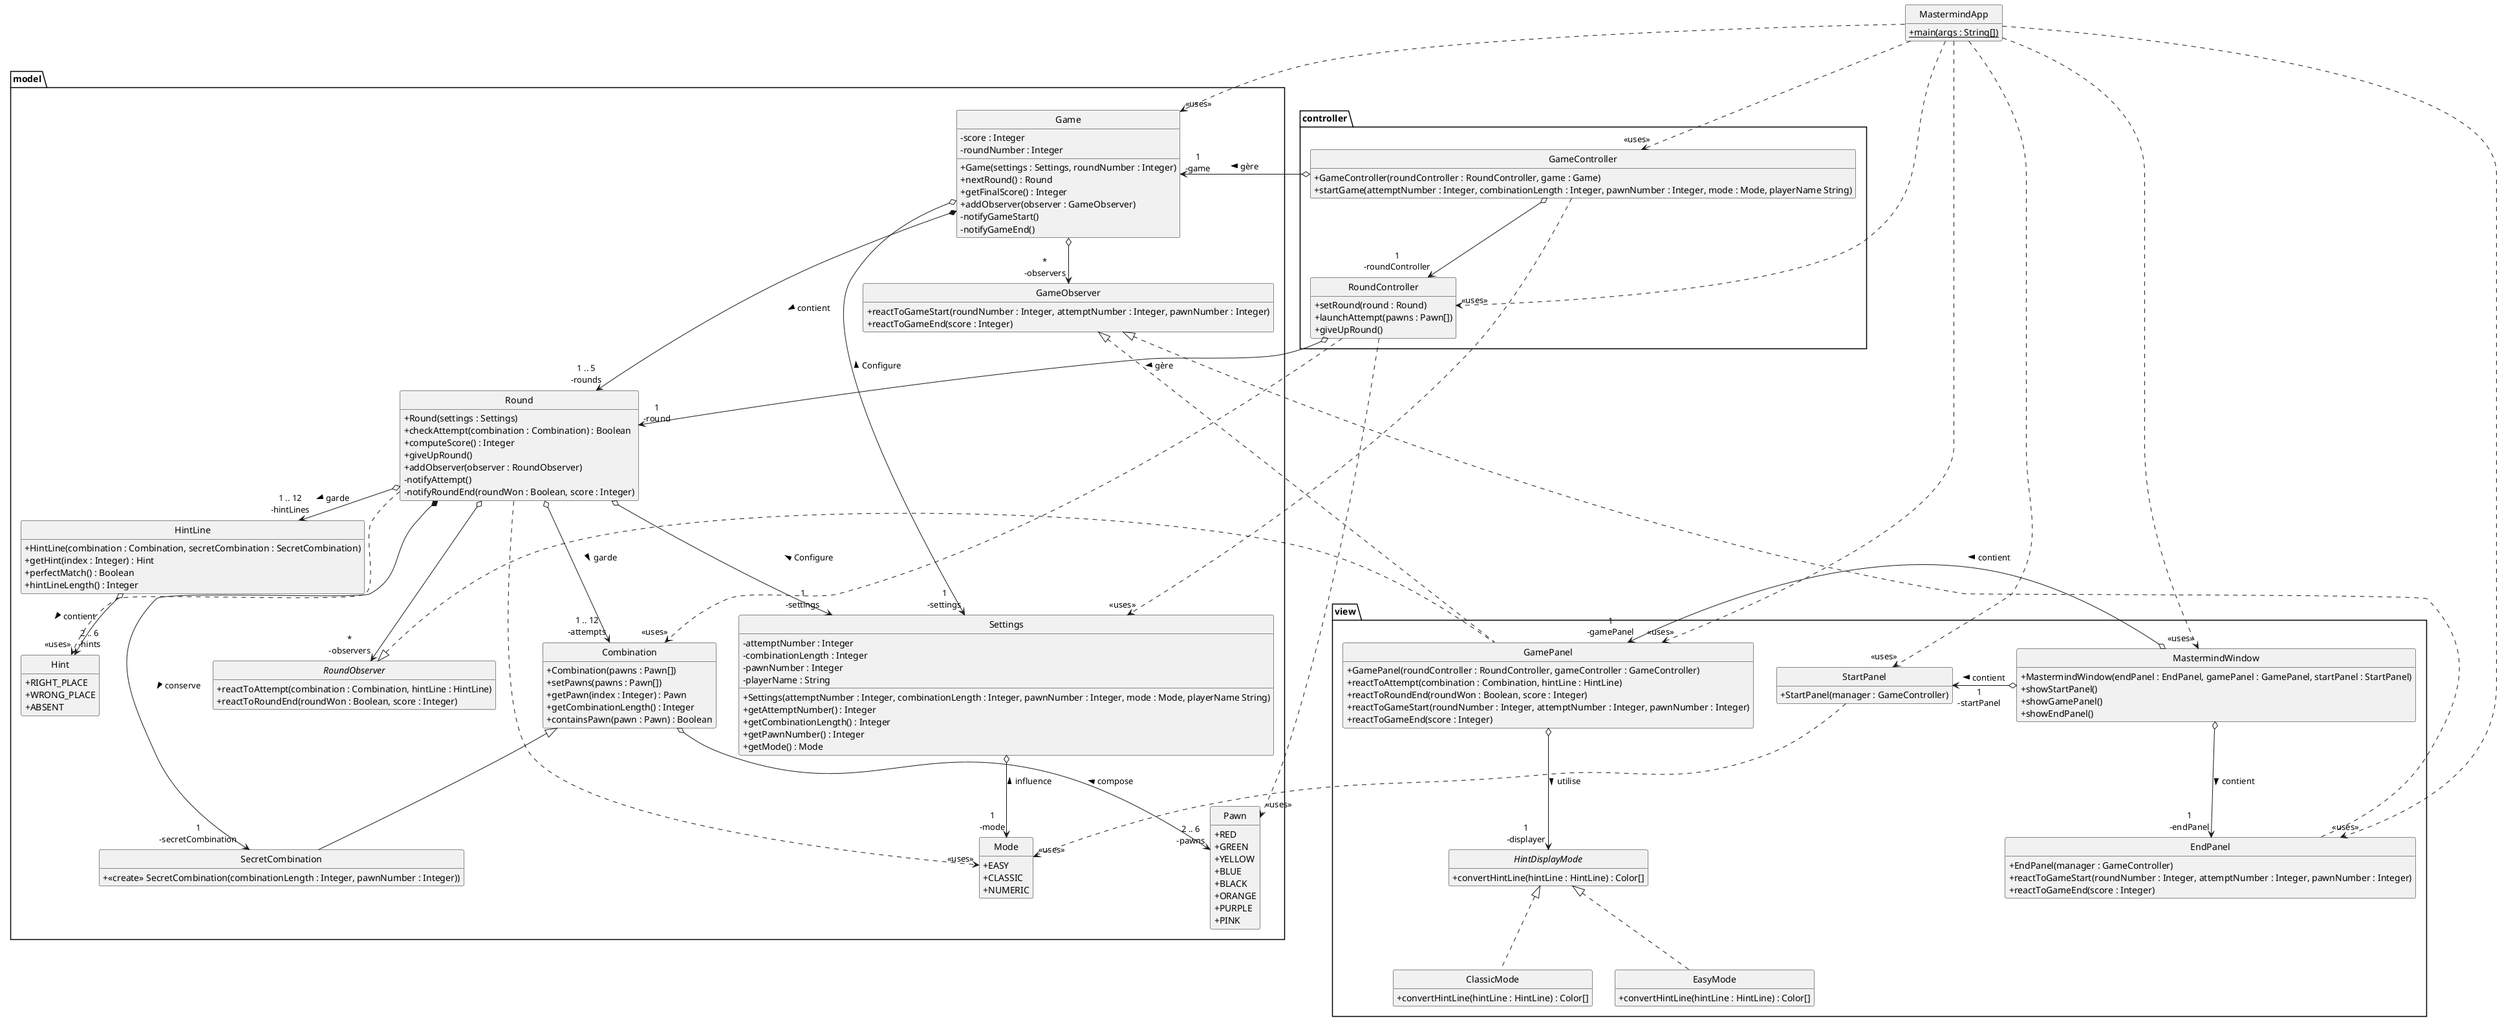 @startuml
skinparam style strictuml
skinparam classAttributeIconSize 0
hide enum methods
hide empty members

interface view.HintDisplayMode {
    + convertHintLine(hintLine : HintLine) : Color[]
}

class view.ClassicMode implements view.HintDisplayMode {
    + convertHintLine(hintLine : HintLine) : Color[]
}

class view.EasyMode implements view.HintDisplayMode {
    + convertHintLine(hintLine : HintLine) : Color[]
}

enum model.Mode {
    + EASY
    + CLASSIC
    + NUMERIC
}

class controller.GameController {
    + GameController(roundController : RoundController, game : Game)
    + startGame(attemptNumber : Integer, combinationLength : Integer, pawnNumber : Integer, mode : Mode, playerName String)
}

class controller.RoundController {
    + setRound(round : Round)
    + launchAttempt(pawns : Pawn[])
    + giveUpRound()
}

class view.GamePanel implements model.RoundObserver, model.GameObserver{
    + GamePanel(roundController : RoundController, gameController : GameController)
    + reactToAttempt(combination : Combination, hintLine : HintLine)
    + reactToRoundEnd(roundWon : Boolean, score : Integer)
    + reactToGameStart(roundNumber : Integer, attemptNumber : Integer, pawnNumber : Integer)
    + reactToGameEnd(score : Integer)
}

class view.StartPanel {
    + StartPanel(manager : GameController)
}

class view.EndPanel implements model.GameObserver {
    + EndPanel(manager : GameController)
    + reactToGameStart(roundNumber : Integer, attemptNumber : Integer, pawnNumber : Integer)
    + reactToGameEnd(score : Integer)
}

interface model.RoundObserver {
    + reactToAttempt(combination : Combination, hintLine : HintLine)
    + reactToRoundEnd(roundWon : Boolean, score : Integer)
}

enum model.Pawn {
    + RED
    + GREEN
    + YELLOW
    + BLUE
    + BLACK
    + ORANGE
    + PURPLE
    + PINK
}

class model.Round {
    + Round(settings : Settings)
    + checkAttempt(combination : Combination) : Boolean
    + computeScore() : Integer
    + giveUpRound()
    + addObserver(observer : RoundObserver)
    - notifyAttempt()
    - notifyRoundEnd(roundWon : Boolean, score : Integer)
}

class model.Settings {
    + Settings(attemptNumber : Integer, combinationLength : Integer, pawnNumber : Integer, mode : Mode, playerName String)
    - attemptNumber : Integer
    - combinationLength : Integer
    - pawnNumber : Integer
    - playerName : String
    + getAttemptNumber() : Integer
    + getCombinationLength() : Integer
    + getPawnNumber() : Integer
    + getMode() : Mode
}

class model.SecretCombination extends model.Combination{
    + <<create>> SecretCombination(combinationLength : Integer, pawnNumber : Integer))
}

class model.Combination {
    + Combination(pawns : Pawn[])
    + setPawns(pawns : Pawn[])
    + getPawn(index : Integer) : Pawn
    + getCombinationLength() : Integer
    + containsPawn(pawn : Pawn) : Boolean
}

class model.HintLine {
    + HintLine(combination : Combination, secretCombination : SecretCombination)
    + getHint(index : Integer) : Hint
    + perfectMatch() : Boolean
    + hintLineLength() : Integer
}

class model.Game {
    - score : Integer
    - roundNumber : Integer
    + Game(settings : Settings, roundNumber : Integer)
    + nextRound() : Round
    + getFinalScore() : Integer
    + addObserver(observer : GameObserver)
    - notifyGameStart()
    - notifyGameEnd()
}

enum model.Hint {
    + RIGHT_PLACE
    + WRONG_PLACE
    + ABSENT
}

class model.GameObserver {
    + reactToGameStart(roundNumber : Integer, attemptNumber : Integer, pawnNumber : Integer)
    + reactToGameEnd(score : Integer)
}

class view.MastermindWindow {
    + MastermindWindow(endPanel : EndPanel, gamePanel : GamePanel, startPanel : StartPanel)
    + showStartPanel()
    + showGamePanel()
    + showEndPanel()
}

class MastermindApp {
    + {static} main(args : String[])
}

model.Game o--> "1\n-settings" model.Settings : Configure <
model.Game *---> "1 .. 5\n-rounds" model.Round : contient >
model.Game o--> "*\n-observers" model.GameObserver
model.Round o--> "1\n-settings" model.Settings : Configure <
model.Round *--> "1\n-secretCombination" model.SecretCombination : conserve >
model.Round o--> "1 .. 12\n-attempts" model.Combination : garde >
model.Round o-> "1 .. 12\n-hintLines" model.HintLine : > garde
model.Round ..> "<<uses>>" model.Hint
model.Round ..> "<<uses>>" model.Mode
model.Round o--> "*\n-observers" model.RoundObserver
model.Settings o--> "1\n-mode" model.Mode : influence <
model.HintLine o-> "2 .. 6\n-hints" model.Hint : contient >
model.Combination o--> "2 .. 6\n-pawns" model.Pawn : compose <

controller.GameController ..> "<<uses>>" model.Settings
controller.GameController o--> "1\n-roundController" controller.RoundController
controller.GameController o-> "1\n-game" model.Game : gère >
controller.RoundController o-> "1\n-round" model.Round : gère >
controller.RoundController ..> "<<uses>>" model.Combination
controller.RoundController ..> "<<uses>>" model.Pawn

view.GamePanel o--> "1\n-displayer" view.HintDisplayMode : utilise >
view.MastermindWindow o-> "1\n-gamePanel" view.GamePanel : contient >
view.MastermindWindow o-> "1\n-startPanel" view.StartPanel : contient >
view.MastermindWindow o--> "1\n-endPanel" view.EndPanel : contient >
view.StartPanel ..> "<<uses>>" model.Mode

MastermindApp ..> "<<uses>>" view.MastermindWindow
MastermindApp ..> "<<uses>>" view.EndPanel
MastermindApp ..> "<<uses>>" view.StartPanel
MastermindApp ..> "<<uses>>" view.GamePanel
MastermindApp ..> "<<uses>>" model.Game
MastermindApp ..> "<<uses>>" controller.GameController
MastermindApp ..> "<<uses>>" controller.RoundController

@enduml
